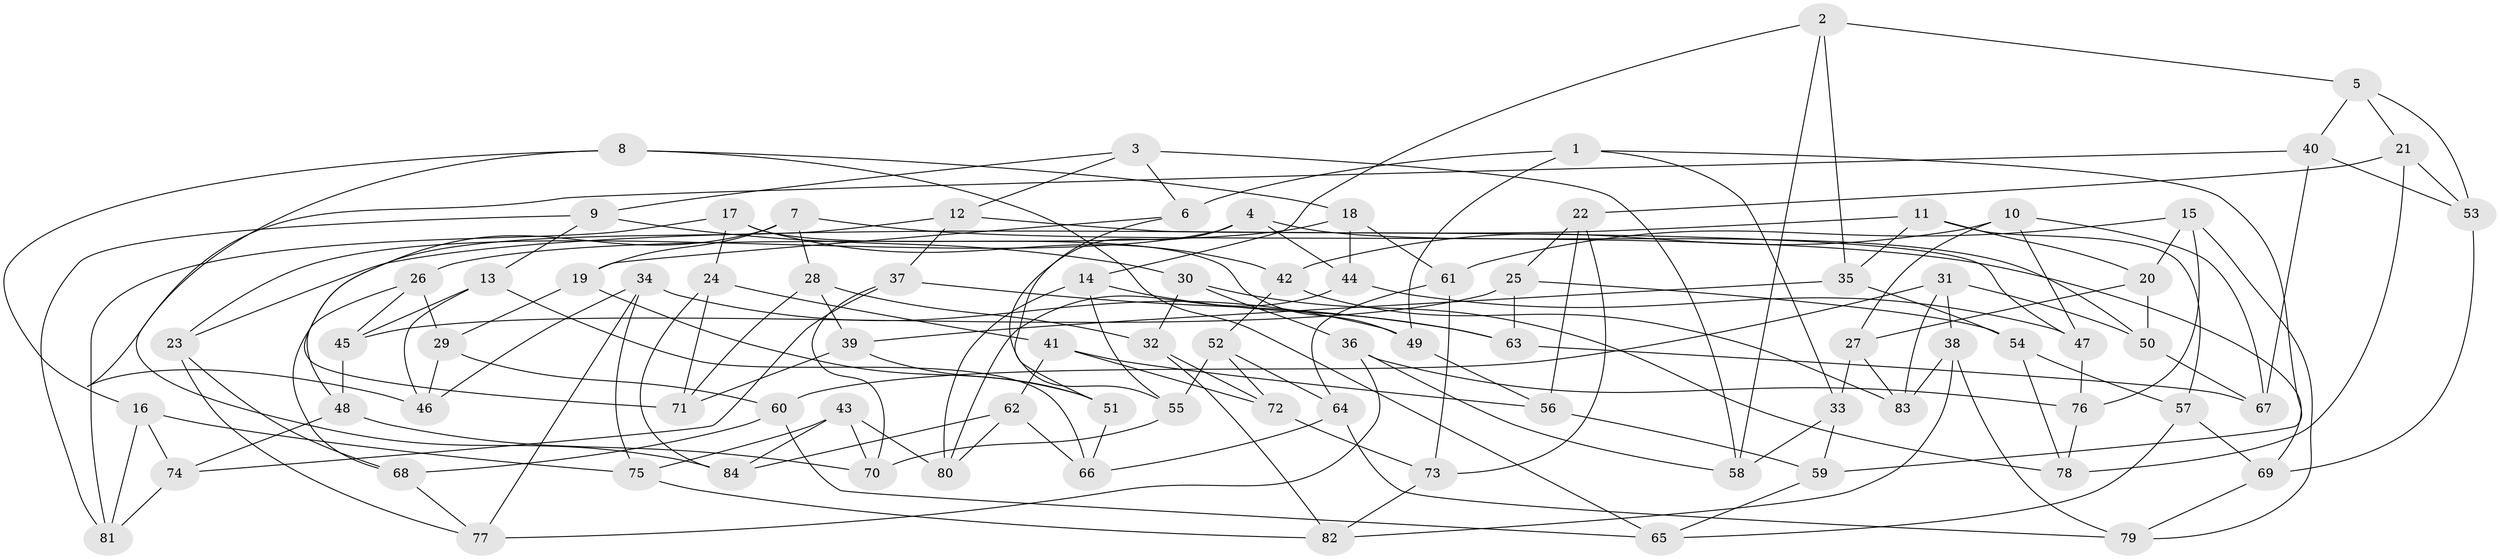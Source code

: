 // coarse degree distribution, {5: 0.21568627450980393, 6: 0.43137254901960786, 4: 0.3333333333333333, 3: 0.0196078431372549}
// Generated by graph-tools (version 1.1) at 2025/52/02/27/25 19:52:32]
// undirected, 84 vertices, 168 edges
graph export_dot {
graph [start="1"]
  node [color=gray90,style=filled];
  1;
  2;
  3;
  4;
  5;
  6;
  7;
  8;
  9;
  10;
  11;
  12;
  13;
  14;
  15;
  16;
  17;
  18;
  19;
  20;
  21;
  22;
  23;
  24;
  25;
  26;
  27;
  28;
  29;
  30;
  31;
  32;
  33;
  34;
  35;
  36;
  37;
  38;
  39;
  40;
  41;
  42;
  43;
  44;
  45;
  46;
  47;
  48;
  49;
  50;
  51;
  52;
  53;
  54;
  55;
  56;
  57;
  58;
  59;
  60;
  61;
  62;
  63;
  64;
  65;
  66;
  67;
  68;
  69;
  70;
  71;
  72;
  73;
  74;
  75;
  76;
  77;
  78;
  79;
  80;
  81;
  82;
  83;
  84;
  1 -- 33;
  1 -- 49;
  1 -- 6;
  1 -- 59;
  2 -- 5;
  2 -- 14;
  2 -- 35;
  2 -- 58;
  3 -- 58;
  3 -- 6;
  3 -- 12;
  3 -- 9;
  4 -- 44;
  4 -- 23;
  4 -- 50;
  4 -- 51;
  5 -- 40;
  5 -- 21;
  5 -- 53;
  6 -- 55;
  6 -- 19;
  7 -- 71;
  7 -- 28;
  7 -- 69;
  7 -- 19;
  8 -- 65;
  8 -- 18;
  8 -- 46;
  8 -- 16;
  9 -- 30;
  9 -- 13;
  9 -- 81;
  10 -- 47;
  10 -- 42;
  10 -- 27;
  10 -- 67;
  11 -- 20;
  11 -- 23;
  11 -- 35;
  11 -- 57;
  12 -- 37;
  12 -- 48;
  12 -- 47;
  13 -- 66;
  13 -- 45;
  13 -- 46;
  14 -- 80;
  14 -- 55;
  14 -- 63;
  15 -- 61;
  15 -- 79;
  15 -- 20;
  15 -- 76;
  16 -- 75;
  16 -- 81;
  16 -- 74;
  17 -- 42;
  17 -- 24;
  17 -- 49;
  17 -- 81;
  18 -- 61;
  18 -- 26;
  18 -- 44;
  19 -- 51;
  19 -- 29;
  20 -- 27;
  20 -- 50;
  21 -- 78;
  21 -- 22;
  21 -- 53;
  22 -- 73;
  22 -- 25;
  22 -- 56;
  23 -- 77;
  23 -- 68;
  24 -- 71;
  24 -- 84;
  24 -- 41;
  25 -- 54;
  25 -- 45;
  25 -- 63;
  26 -- 45;
  26 -- 29;
  26 -- 68;
  27 -- 83;
  27 -- 33;
  28 -- 32;
  28 -- 71;
  28 -- 39;
  29 -- 46;
  29 -- 60;
  30 -- 32;
  30 -- 36;
  30 -- 78;
  31 -- 60;
  31 -- 83;
  31 -- 38;
  31 -- 50;
  32 -- 82;
  32 -- 72;
  33 -- 59;
  33 -- 58;
  34 -- 77;
  34 -- 46;
  34 -- 75;
  34 -- 49;
  35 -- 54;
  35 -- 39;
  36 -- 76;
  36 -- 77;
  36 -- 58;
  37 -- 70;
  37 -- 74;
  37 -- 63;
  38 -- 79;
  38 -- 83;
  38 -- 82;
  39 -- 51;
  39 -- 71;
  40 -- 53;
  40 -- 84;
  40 -- 67;
  41 -- 72;
  41 -- 56;
  41 -- 62;
  42 -- 83;
  42 -- 52;
  43 -- 84;
  43 -- 80;
  43 -- 75;
  43 -- 70;
  44 -- 80;
  44 -- 47;
  45 -- 48;
  47 -- 76;
  48 -- 74;
  48 -- 70;
  49 -- 56;
  50 -- 67;
  51 -- 66;
  52 -- 72;
  52 -- 55;
  52 -- 64;
  53 -- 69;
  54 -- 78;
  54 -- 57;
  55 -- 70;
  56 -- 59;
  57 -- 65;
  57 -- 69;
  59 -- 65;
  60 -- 65;
  60 -- 68;
  61 -- 64;
  61 -- 73;
  62 -- 80;
  62 -- 84;
  62 -- 66;
  63 -- 67;
  64 -- 79;
  64 -- 66;
  68 -- 77;
  69 -- 79;
  72 -- 73;
  73 -- 82;
  74 -- 81;
  75 -- 82;
  76 -- 78;
}
